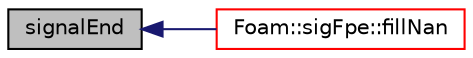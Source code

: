 digraph "signalEnd"
{
  bgcolor="transparent";
  edge [fontname="Helvetica",fontsize="10",labelfontname="Helvetica",labelfontsize="10"];
  node [fontname="Helvetica",fontsize="10",shape=record];
  rankdir="LR";
  Node1 [label="signalEnd",height=0.2,width=0.4,color="black", fillcolor="grey75", style="filled", fontcolor="black"];
  Node1 -> Node2 [dir="back",color="midnightblue",fontsize="10",style="solid",fontname="Helvetica"];
  Node2 [label="Foam::sigFpe::fillNan",height=0.2,width=0.4,color="red",URL="$a02367.html#a59c0c709ef52d6c88064bfba6f9da535",tooltip="Fill block of data with NaN. "];
}

